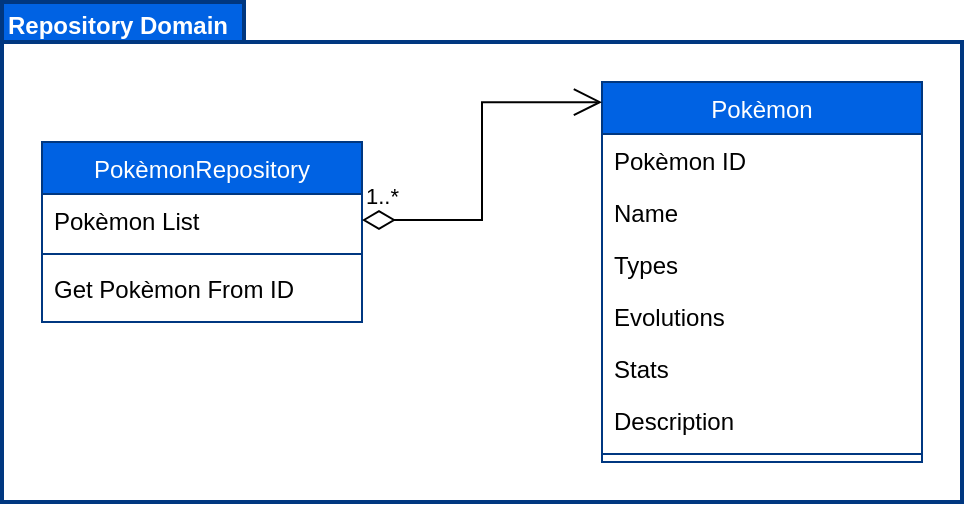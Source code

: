 <mxfile version="15.2.9" type="device"><diagram id="C5RBs43oDa-KdzZeNtuy" name="Page-1"><mxGraphModel dx="865" dy="456" grid="1" gridSize="10" guides="1" tooltips="1" connect="1" arrows="1" fold="1" page="1" pageScale="1" pageWidth="827" pageHeight="1169" math="0" shadow="0"><root><mxCell id="WIyWlLk6GJQsqaUBKTNV-0"/><mxCell id="WIyWlLk6GJQsqaUBKTNV-1" parent="WIyWlLk6GJQsqaUBKTNV-0"/><mxCell id="yPU4whIxuFQGgoXJbpvS-13" value="&lt;span style=&quot;text-align: center&quot;&gt;Model Domain&lt;/span&gt;" style="shape=folder;fontStyle=1;spacingTop=0;tabWidth=121;tabHeight=20;tabPosition=left;html=1;verticalAlign=top;spacing=0;align=left;spacingLeft=4;strokeColor=#003780;strokeWidth=2;" vertex="1" parent="WIyWlLk6GJQsqaUBKTNV-1"><mxGeometry x="180" y="80" width="480" height="250" as="geometry"/></mxCell><mxCell id="yPU4whIxuFQGgoXJbpvS-14" value="Repository Domain" style="rounded=0;whiteSpace=wrap;html=1;strokeColor=#003780;strokeWidth=2;align=left;verticalAlign=top;fillColor=#0062E3;fontColor=#ffffff;spacing=0;spacingLeft=3;fontStyle=1" vertex="1" parent="WIyWlLk6GJQsqaUBKTNV-1"><mxGeometry x="180" y="80" width="121" height="20" as="geometry"/></mxCell><mxCell id="nwg52KfRtRuMWmF7_QXq-0" value="PokèmonRepository" style="swimlane;fontStyle=0;align=center;verticalAlign=top;childLayout=stackLayout;horizontal=1;startSize=26;horizontalStack=0;resizeParent=1;resizeLast=0;collapsible=1;marginBottom=0;rounded=0;shadow=0;strokeWidth=1;strokeColor=#003780;fillColor=#0062E3;fontColor=#FFFFFF;" parent="WIyWlLk6GJQsqaUBKTNV-1" vertex="1"><mxGeometry x="200" y="150" width="160" height="90" as="geometry"><mxRectangle x="254" y="150" width="160" height="26" as="alternateBounds"/></mxGeometry></mxCell><mxCell id="nwg52KfRtRuMWmF7_QXq-1" value="Pokèmon List" style="text;align=left;verticalAlign=top;spacingLeft=4;spacingRight=4;overflow=hidden;rotatable=0;points=[[0,0.5],[1,0.5]];portConstraint=eastwest;" parent="nwg52KfRtRuMWmF7_QXq-0" vertex="1"><mxGeometry y="26" width="160" height="26" as="geometry"/></mxCell><mxCell id="nwg52KfRtRuMWmF7_QXq-2" value="" style="line;html=1;strokeWidth=1;align=left;verticalAlign=middle;spacingTop=-1;spacingLeft=3;spacingRight=3;rotatable=0;labelPosition=right;points=[];portConstraint=eastwest;strokeColor=#003780;" parent="nwg52KfRtRuMWmF7_QXq-0" vertex="1"><mxGeometry y="52" width="160" height="8" as="geometry"/></mxCell><mxCell id="nwg52KfRtRuMWmF7_QXq-3" value="Get Pokèmon From ID" style="text;align=left;verticalAlign=top;spacingLeft=4;spacingRight=4;overflow=hidden;rotatable=0;points=[[0,0.5],[1,0.5]];portConstraint=eastwest;" parent="nwg52KfRtRuMWmF7_QXq-0" vertex="1"><mxGeometry y="60" width="160" height="26" as="geometry"/></mxCell><mxCell id="Woat8jGkn4dNAV7Z_T1E-0" value="Pokèmon" style="swimlane;fontStyle=0;align=center;verticalAlign=top;childLayout=stackLayout;horizontal=1;startSize=26;horizontalStack=0;resizeParent=1;resizeLast=0;collapsible=1;marginBottom=0;rounded=0;shadow=0;strokeWidth=1;strokeColor=#003780;fillColor=#0062E3;fontColor=#FFFFFF;" parent="WIyWlLk6GJQsqaUBKTNV-1" vertex="1"><mxGeometry x="480" y="120" width="160" height="190" as="geometry"><mxRectangle x="254" y="150" width="160" height="26" as="alternateBounds"/></mxGeometry></mxCell><mxCell id="Woat8jGkn4dNAV7Z_T1E-1" value="Pokèmon ID" style="text;align=left;verticalAlign=top;spacingLeft=4;spacingRight=4;overflow=hidden;rotatable=0;points=[[0,0.5],[1,0.5]];portConstraint=eastwest;" parent="Woat8jGkn4dNAV7Z_T1E-0" vertex="1"><mxGeometry y="26" width="160" height="26" as="geometry"/></mxCell><mxCell id="yPU4whIxuFQGgoXJbpvS-4" value="Name" style="text;align=left;verticalAlign=top;spacingLeft=4;spacingRight=4;overflow=hidden;rotatable=0;points=[[0,0.5],[1,0.5]];portConstraint=eastwest;" vertex="1" parent="Woat8jGkn4dNAV7Z_T1E-0"><mxGeometry y="52" width="160" height="26" as="geometry"/></mxCell><mxCell id="yPU4whIxuFQGgoXJbpvS-7" value="Types" style="text;align=left;verticalAlign=top;spacingLeft=4;spacingRight=4;overflow=hidden;rotatable=0;points=[[0,0.5],[1,0.5]];portConstraint=eastwest;" vertex="1" parent="Woat8jGkn4dNAV7Z_T1E-0"><mxGeometry y="78" width="160" height="26" as="geometry"/></mxCell><mxCell id="yPU4whIxuFQGgoXJbpvS-8" value="Evolutions" style="text;align=left;verticalAlign=top;spacingLeft=4;spacingRight=4;overflow=hidden;rotatable=0;points=[[0,0.5],[1,0.5]];portConstraint=eastwest;" vertex="1" parent="Woat8jGkn4dNAV7Z_T1E-0"><mxGeometry y="104" width="160" height="26" as="geometry"/></mxCell><mxCell id="yPU4whIxuFQGgoXJbpvS-9" value="Stats" style="text;align=left;verticalAlign=top;spacingLeft=4;spacingRight=4;overflow=hidden;rotatable=0;points=[[0,0.5],[1,0.5]];portConstraint=eastwest;" vertex="1" parent="Woat8jGkn4dNAV7Z_T1E-0"><mxGeometry y="130" width="160" height="26" as="geometry"/></mxCell><mxCell id="yPU4whIxuFQGgoXJbpvS-10" value="Description" style="text;align=left;verticalAlign=top;spacingLeft=4;spacingRight=4;overflow=hidden;rotatable=0;points=[[0,0.5],[1,0.5]];portConstraint=eastwest;" vertex="1" parent="Woat8jGkn4dNAV7Z_T1E-0"><mxGeometry y="156" width="160" height="26" as="geometry"/></mxCell><mxCell id="Woat8jGkn4dNAV7Z_T1E-2" value="" style="line;html=1;strokeWidth=1;align=left;verticalAlign=middle;spacingTop=-1;spacingLeft=3;spacingRight=3;rotatable=0;labelPosition=right;points=[];portConstraint=eastwest;strokeColor=#003780;" parent="Woat8jGkn4dNAV7Z_T1E-0" vertex="1"><mxGeometry y="182" width="160" height="8" as="geometry"/></mxCell><mxCell id="yPU4whIxuFQGgoXJbpvS-0" value="1..*" style="endArrow=open;html=1;endSize=12;startArrow=diamondThin;startSize=14;startFill=0;edgeStyle=orthogonalEdgeStyle;align=left;verticalAlign=bottom;exitX=1;exitY=0.5;exitDx=0;exitDy=0;entryX=0;entryY=0.053;entryDx=0;entryDy=0;entryPerimeter=0;rounded=0;" edge="1" parent="WIyWlLk6GJQsqaUBKTNV-1" source="nwg52KfRtRuMWmF7_QXq-1" target="Woat8jGkn4dNAV7Z_T1E-0"><mxGeometry x="-1" y="3" relative="1" as="geometry"><mxPoint x="360" y="194.5" as="sourcePoint"/><mxPoint x="520" y="194.5" as="targetPoint"/></mxGeometry></mxCell></root></mxGraphModel></diagram></mxfile>